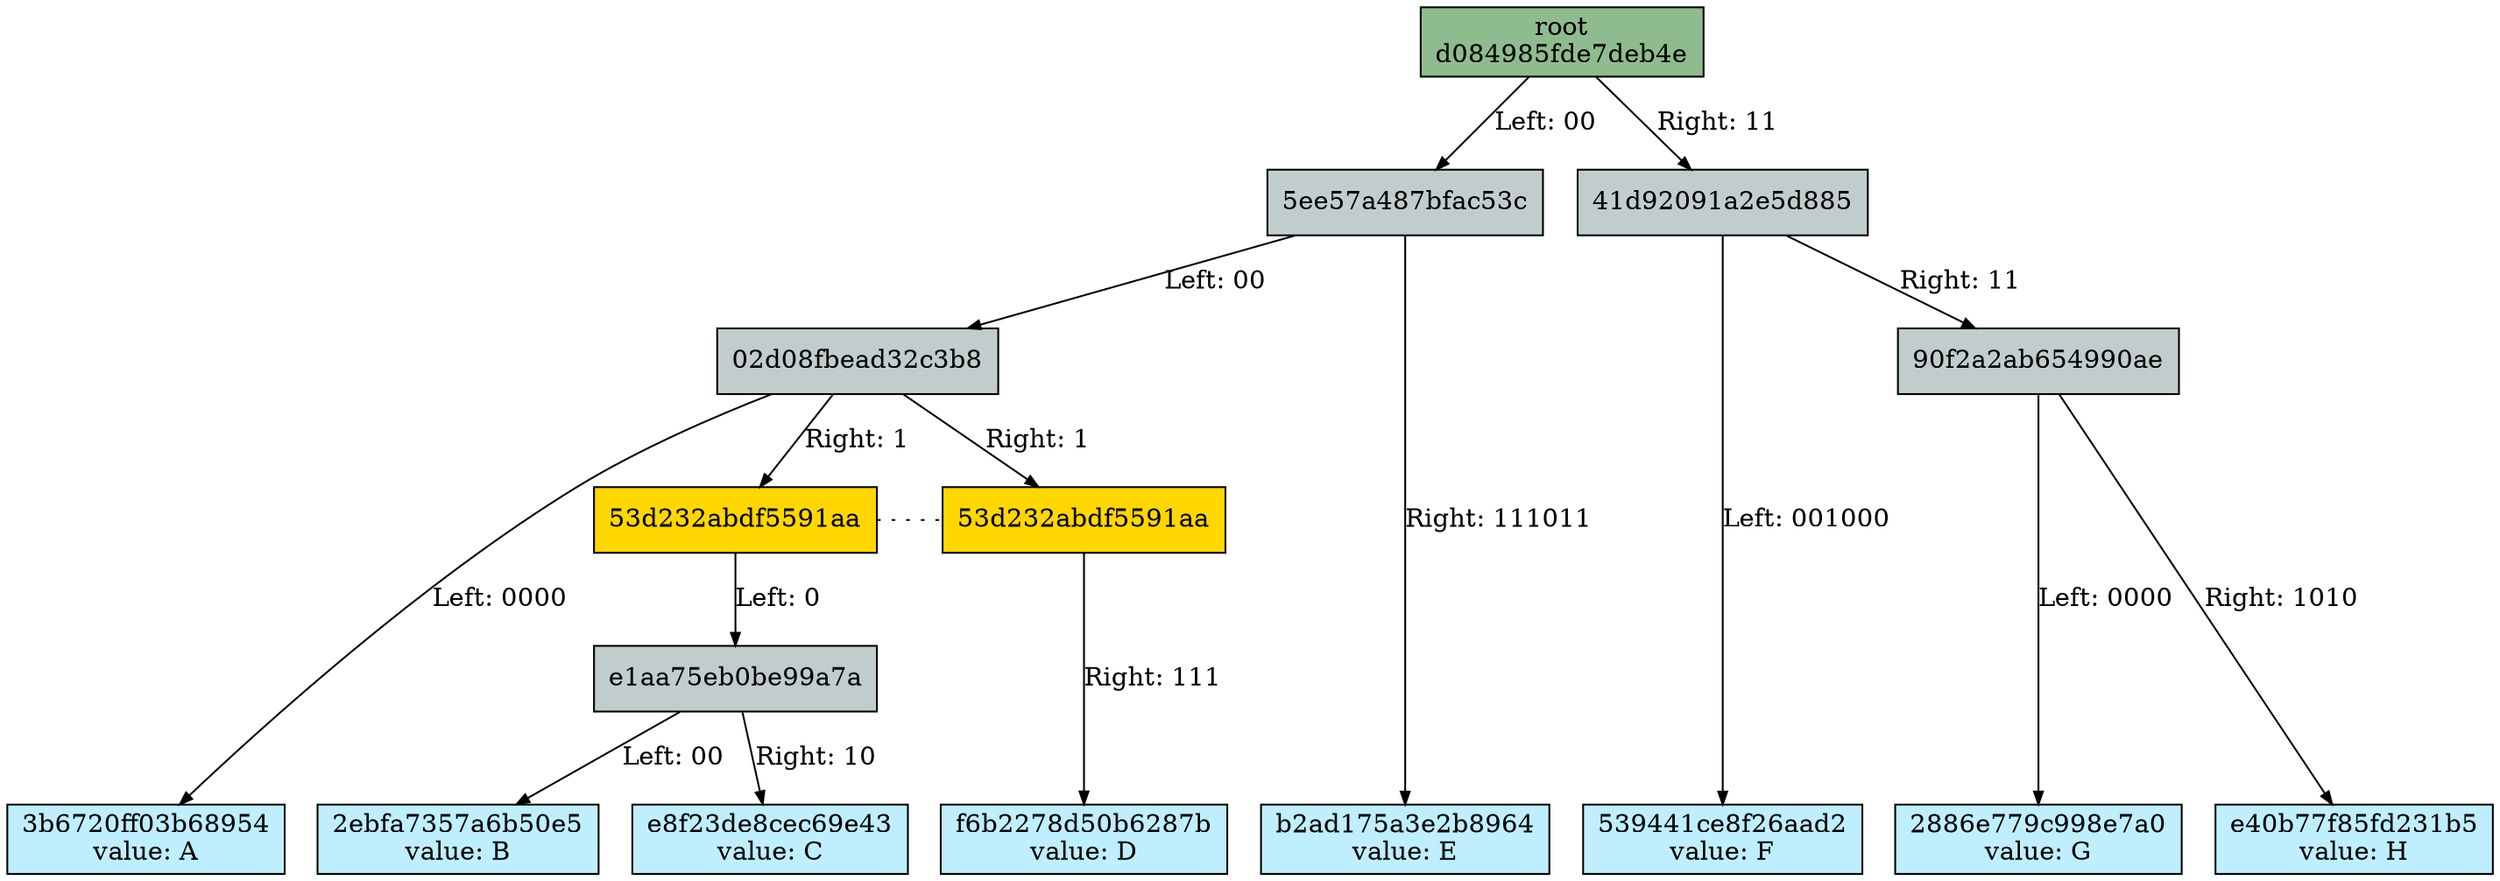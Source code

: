 Digraph merkletree {

h53d232abdf5591aa_2 [fillcolor=gold1 label="53d232abdf5591aa" ordering=out shape=box style=filled ];
hd084985fde7deb4e -> h5ee57a487bfac53c [arrowsize=0.7 label="Left: 00" nojustify=true ];
h5ee57a487bfac53c -> h02d08fbead32c3b8 [arrowsize=0.7 label="Left: 00" nojustify=true ];
h02d08fbead32c3b8 -> h3b6720ff03b68954 [arrowsize=0.7 label="Left: 0000" nojustify=true ];
h02d08fbead32c3b8 -> h53d232abdf5591aa_2 [arrowsize=0.7 label="Right: 1" nojustify=true ];
h02d08fbead32c3b8 -> h53d232abdf5591aa [arrowsize=0.7 label="Right: 1" nojustify=true ];
h53d232abdf5591aa_2 -> he1aa75eb0be99a7a [arrowsize=0.7 label="Left: 0" nojustify=true ];
he1aa75eb0be99a7a -> h2ebfa7357a6b50e5 [arrowsize=0.7 label="Left: 00" nojustify=true ];
he1aa75eb0be99a7a -> he8f23de8cec69e43 [arrowsize=0.7 label="Right: 10" nojustify=true ];
h53d232abdf5591aa -> hf6b2278d50b6287b [arrowsize=0.7 label="Right: 111" nojustify=true ];
h5ee57a487bfac53c -> hb2ad175a3e2b8964 [arrowsize=0.7 label="Right: 111011" nojustify=true ];
hd084985fde7deb4e -> h41d92091a2e5d885 [arrowsize=0.7 label="Right: 11" nojustify=true ];
h41d92091a2e5d885 -> h539441ce8f26aad2 [arrowsize=0.7 label="Left: 001000" nojustify=true ];
h41d92091a2e5d885 -> h90f2a2ab654990ae [arrowsize=0.7 label="Right: 11" nojustify=true ];
h90f2a2ab654990ae -> h2886e779c998e7a0 [arrowsize=0.7 label="Left: 0000" nojustify=true ];
h90f2a2ab654990ae -> he40b77f85fd231b5 [arrowsize=0.7 label="Right: 1010" nojustify=true ];

Subgraph depth_0 {
rank=same

hd084985fde7deb4e [fillcolor=darkseagreen label="root\nd084985fde7deb4e" ordering=out shape=box style=filled ];
}


Subgraph depth_2 {
rank=same

h5ee57a487bfac53c [fillcolor=azure3 label="5ee57a487bfac53c" ordering=out shape=box style=filled ];
h41d92091a2e5d885 [fillcolor=azure3 label="41d92091a2e5d885" ordering=out shape=box style=filled ];
}


Subgraph depth_4 {
rank=same

h02d08fbead32c3b8 [fillcolor=azure3 label="02d08fbead32c3b8" ordering=out shape=box style=filled ];
h90f2a2ab654990ae [fillcolor=azure3 label="90f2a2ab654990ae" ordering=out shape=box style=filled ];
}


Subgraph depth_256 {
rank=same

h3b6720ff03b68954 [fillcolor=lightblue1 label="3b6720ff03b68954\nvalue: A" ordering=out shape=box style=filled ];
h2ebfa7357a6b50e5 [fillcolor=lightblue1 label="2ebfa7357a6b50e5\nvalue: B" ordering=out shape=box style=filled ];
he8f23de8cec69e43 [fillcolor=lightblue1 label="e8f23de8cec69e43\nvalue: C" ordering=out shape=box style=filled ];
hf6b2278d50b6287b [fillcolor=lightblue1 label="f6b2278d50b6287b\nvalue: D" ordering=out shape=box style=filled ];
hb2ad175a3e2b8964 [fillcolor=lightblue1 label="b2ad175a3e2b8964\nvalue: E" ordering=out shape=box style=filled ];
h539441ce8f26aad2 [fillcolor=lightblue1 label="539441ce8f26aad2\nvalue: F" ordering=out shape=box style=filled ];
h2886e779c998e7a0 [fillcolor=lightblue1 label="2886e779c998e7a0\nvalue: G" ordering=out shape=box style=filled ];
he40b77f85fd231b5 [fillcolor=lightblue1 label="e40b77f85fd231b5\nvalue: H" ordering=out shape=box style=filled ];
}


Subgraph depth_5 {
rank=same

h53d232abdf5591aa [fillcolor=gold1 label="53d232abdf5591aa" ordering=out shape=box style=filled ];
}


Subgraph depth_6 {
rank=same

he1aa75eb0be99a7a [fillcolor=azure3 label="e1aa75eb0be99a7a" ordering=out shape=box style=filled ];
}


Subgraph split_53d232abdf5591aa {
rank=same

h53d232abdf5591aa_2 -> h53d232abdf5591aa [arrowhead=none arrowtail=none dir=both style=dotted ];
}

}
